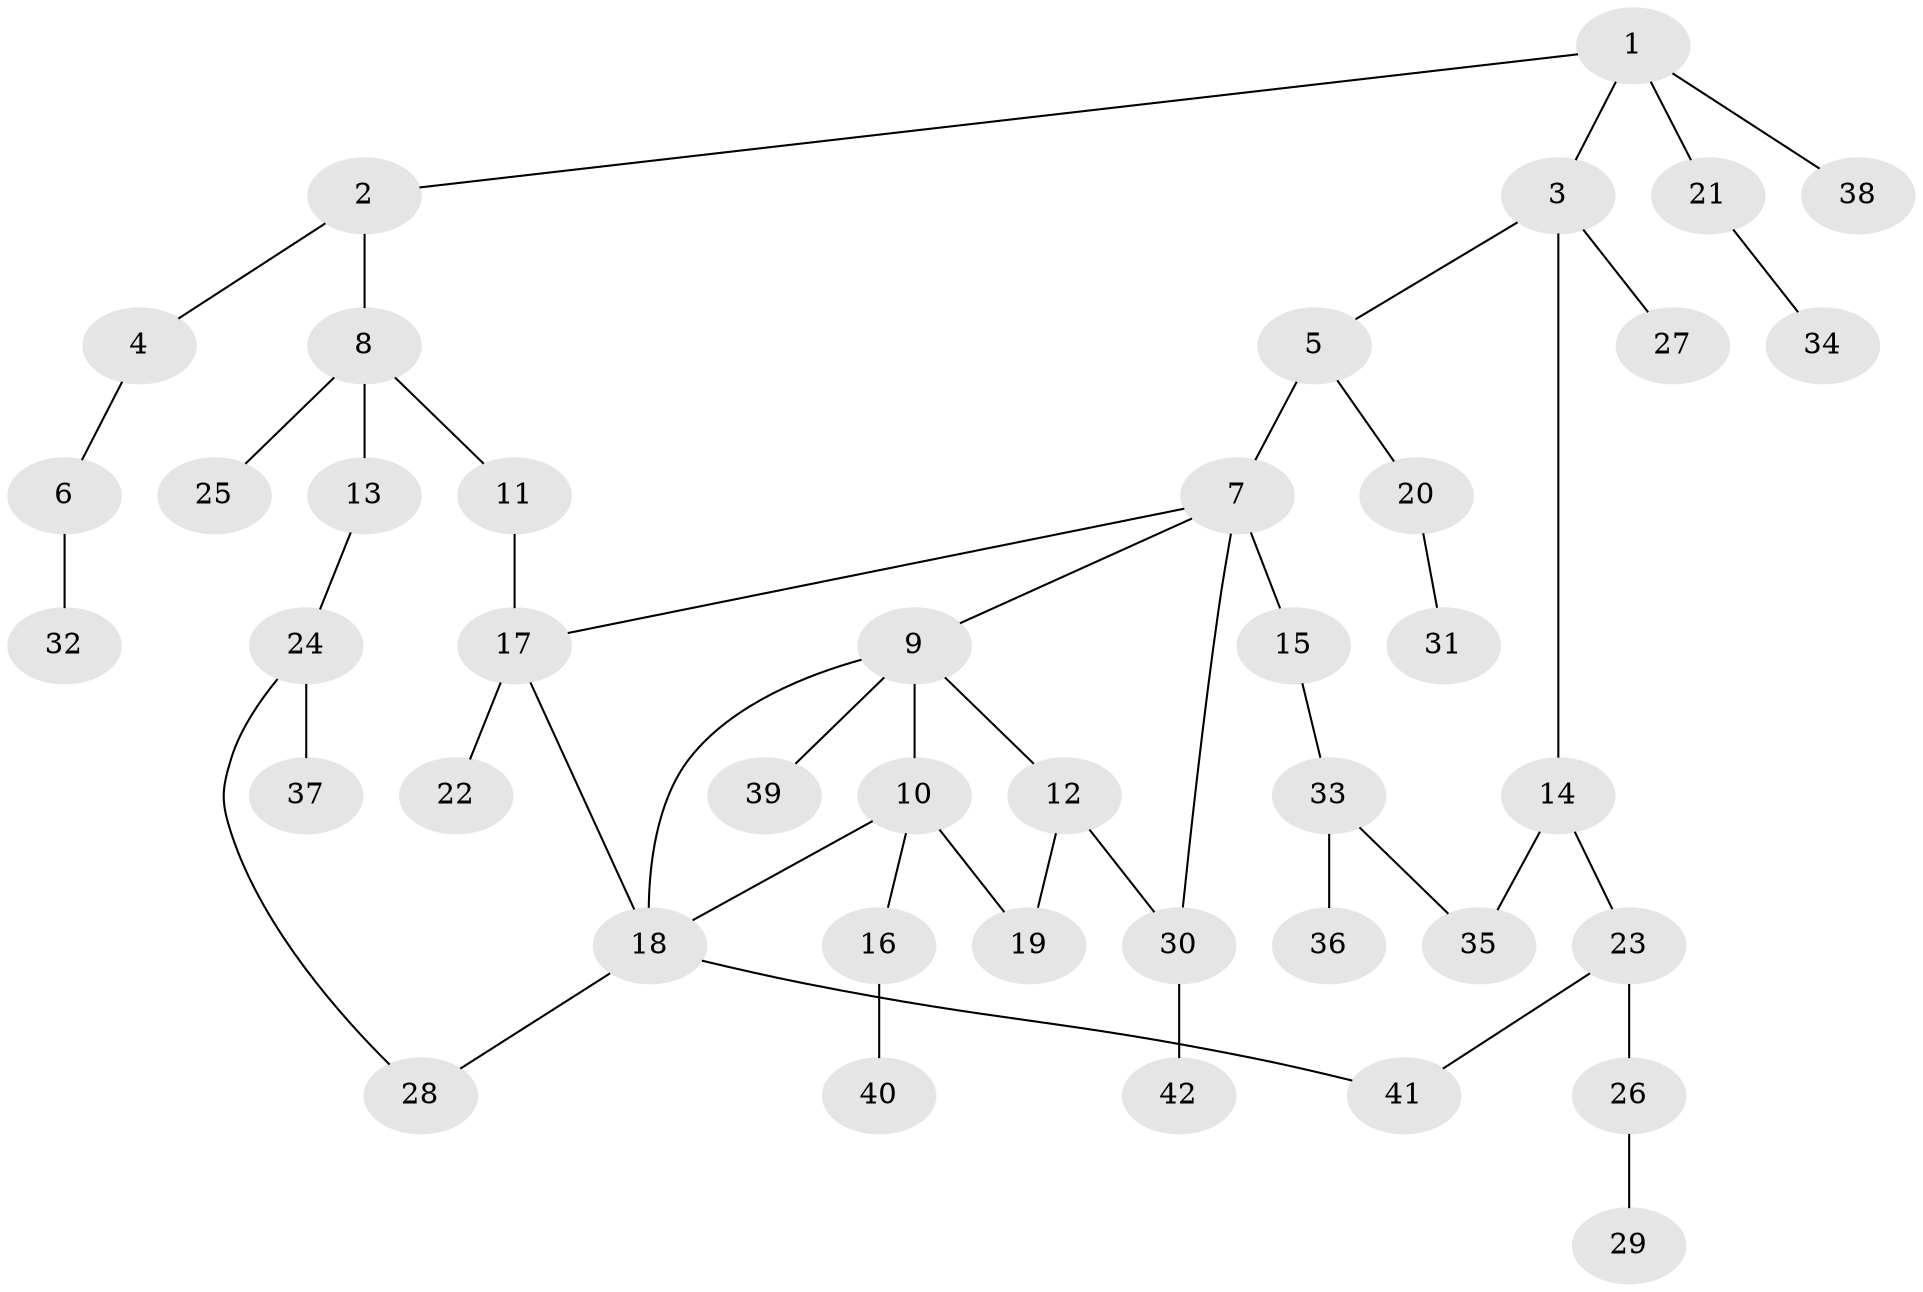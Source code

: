 // original degree distribution, {5: 0.05128205128205128, 4: 0.0641025641025641, 1: 0.47435897435897434, 2: 0.20512820512820512, 3: 0.15384615384615385, 7: 0.01282051282051282, 6: 0.038461538461538464}
// Generated by graph-tools (version 1.1) at 2025/48/03/04/25 22:48:37]
// undirected, 42 vertices, 49 edges
graph export_dot {
  node [color=gray90,style=filled];
  1;
  2;
  3;
  4;
  5;
  6;
  7;
  8;
  9;
  10;
  11;
  12;
  13;
  14;
  15;
  16;
  17;
  18;
  19;
  20;
  21;
  22;
  23;
  24;
  25;
  26;
  27;
  28;
  29;
  30;
  31;
  32;
  33;
  34;
  35;
  36;
  37;
  38;
  39;
  40;
  41;
  42;
  1 -- 2 [weight=1.0];
  1 -- 3 [weight=1.0];
  1 -- 21 [weight=1.0];
  1 -- 38 [weight=1.0];
  2 -- 4 [weight=1.0];
  2 -- 8 [weight=1.0];
  3 -- 5 [weight=1.0];
  3 -- 14 [weight=1.0];
  3 -- 27 [weight=1.0];
  4 -- 6 [weight=1.0];
  5 -- 7 [weight=2.0];
  5 -- 20 [weight=1.0];
  6 -- 32 [weight=1.0];
  7 -- 9 [weight=1.0];
  7 -- 15 [weight=1.0];
  7 -- 17 [weight=1.0];
  7 -- 30 [weight=1.0];
  8 -- 11 [weight=1.0];
  8 -- 13 [weight=1.0];
  8 -- 25 [weight=1.0];
  9 -- 10 [weight=1.0];
  9 -- 12 [weight=1.0];
  9 -- 18 [weight=1.0];
  9 -- 39 [weight=1.0];
  10 -- 16 [weight=2.0];
  10 -- 18 [weight=1.0];
  10 -- 19 [weight=1.0];
  11 -- 17 [weight=1.0];
  12 -- 19 [weight=2.0];
  12 -- 30 [weight=1.0];
  13 -- 24 [weight=1.0];
  14 -- 23 [weight=1.0];
  14 -- 35 [weight=1.0];
  15 -- 33 [weight=1.0];
  16 -- 40 [weight=1.0];
  17 -- 18 [weight=1.0];
  17 -- 22 [weight=2.0];
  18 -- 28 [weight=1.0];
  18 -- 41 [weight=1.0];
  20 -- 31 [weight=1.0];
  21 -- 34 [weight=1.0];
  23 -- 26 [weight=1.0];
  23 -- 41 [weight=1.0];
  24 -- 28 [weight=1.0];
  24 -- 37 [weight=1.0];
  26 -- 29 [weight=1.0];
  30 -- 42 [weight=1.0];
  33 -- 35 [weight=1.0];
  33 -- 36 [weight=2.0];
}
